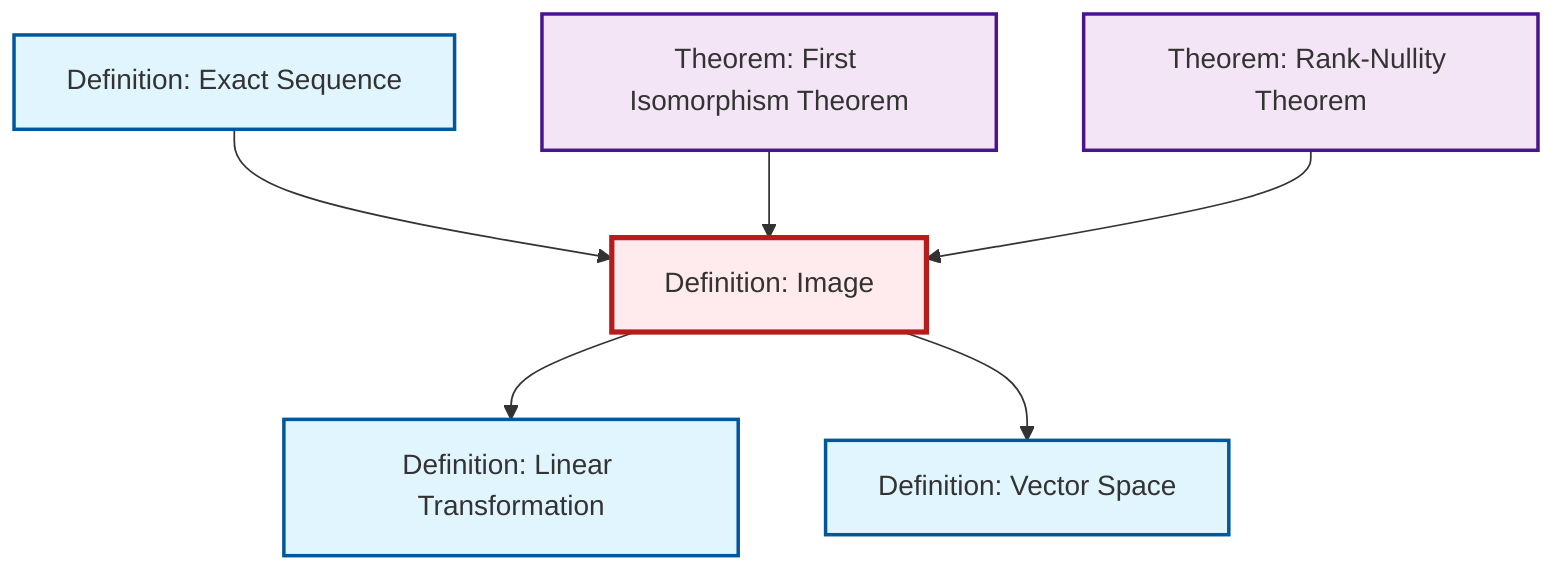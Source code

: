 graph TD
    classDef definition fill:#e1f5fe,stroke:#01579b,stroke-width:2px
    classDef theorem fill:#f3e5f5,stroke:#4a148c,stroke-width:2px
    classDef axiom fill:#fff3e0,stroke:#e65100,stroke-width:2px
    classDef example fill:#e8f5e9,stroke:#1b5e20,stroke-width:2px
    classDef current fill:#ffebee,stroke:#b71c1c,stroke-width:3px
    def-linear-transformation["Definition: Linear Transformation"]:::definition
    def-image["Definition: Image"]:::definition
    def-vector-space["Definition: Vector Space"]:::definition
    thm-rank-nullity["Theorem: Rank-Nullity Theorem"]:::theorem
    def-exact-sequence["Definition: Exact Sequence"]:::definition
    thm-first-isomorphism["Theorem: First Isomorphism Theorem"]:::theorem
    def-image --> def-linear-transformation
    def-exact-sequence --> def-image
    def-image --> def-vector-space
    thm-first-isomorphism --> def-image
    thm-rank-nullity --> def-image
    class def-image current